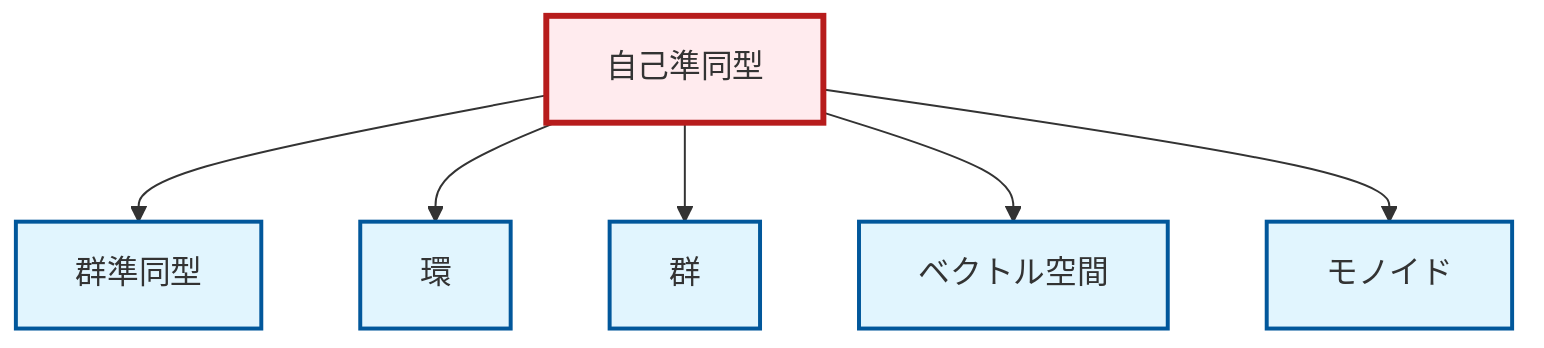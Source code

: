 graph TD
    classDef definition fill:#e1f5fe,stroke:#01579b,stroke-width:2px
    classDef theorem fill:#f3e5f5,stroke:#4a148c,stroke-width:2px
    classDef axiom fill:#fff3e0,stroke:#e65100,stroke-width:2px
    classDef example fill:#e8f5e9,stroke:#1b5e20,stroke-width:2px
    classDef current fill:#ffebee,stroke:#b71c1c,stroke-width:3px
    def-ring["環"]:::definition
    def-monoid["モノイド"]:::definition
    def-group["群"]:::definition
    def-homomorphism["群準同型"]:::definition
    def-endomorphism["自己準同型"]:::definition
    def-vector-space["ベクトル空間"]:::definition
    def-endomorphism --> def-homomorphism
    def-endomorphism --> def-ring
    def-endomorphism --> def-group
    def-endomorphism --> def-vector-space
    def-endomorphism --> def-monoid
    class def-endomorphism current